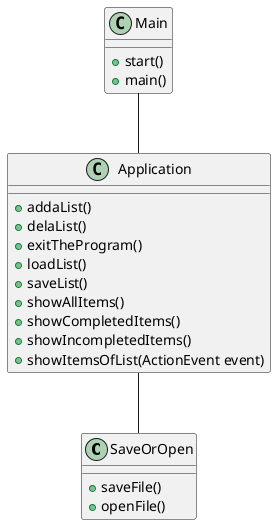 @startuml

class SaveOrOpen{
    +saveFile()
    +openFile()
}

class Main{
    +start()
    +main()
}

class Application{
    +addaList()
    +delaList()
    +exitTheProgram()
    +loadList()
    +saveList()
    +showAllItems()
    +showCompletedItems()
    +showIncompletedItems()
    +showItemsOfList(ActionEvent event)
}


Main -- Application

Application -- SaveOrOpen
@enduml